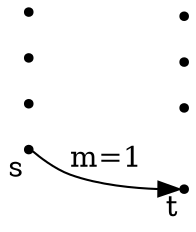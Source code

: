 digraph one_arc {
    rankdir=LR;
    node [shape=point];

    s [xlabel="s"];
    t [xlabel="t"];

    s -> t [label="m=1"];

    a;
    b;
    c;
    d;
    e;
    f;

    s -> e [style="invis"];
    e -> t [style="invis"];

    {rank=same s, a, b};
    {rank=same d, e};
    {rank=same c, t, d};
}
